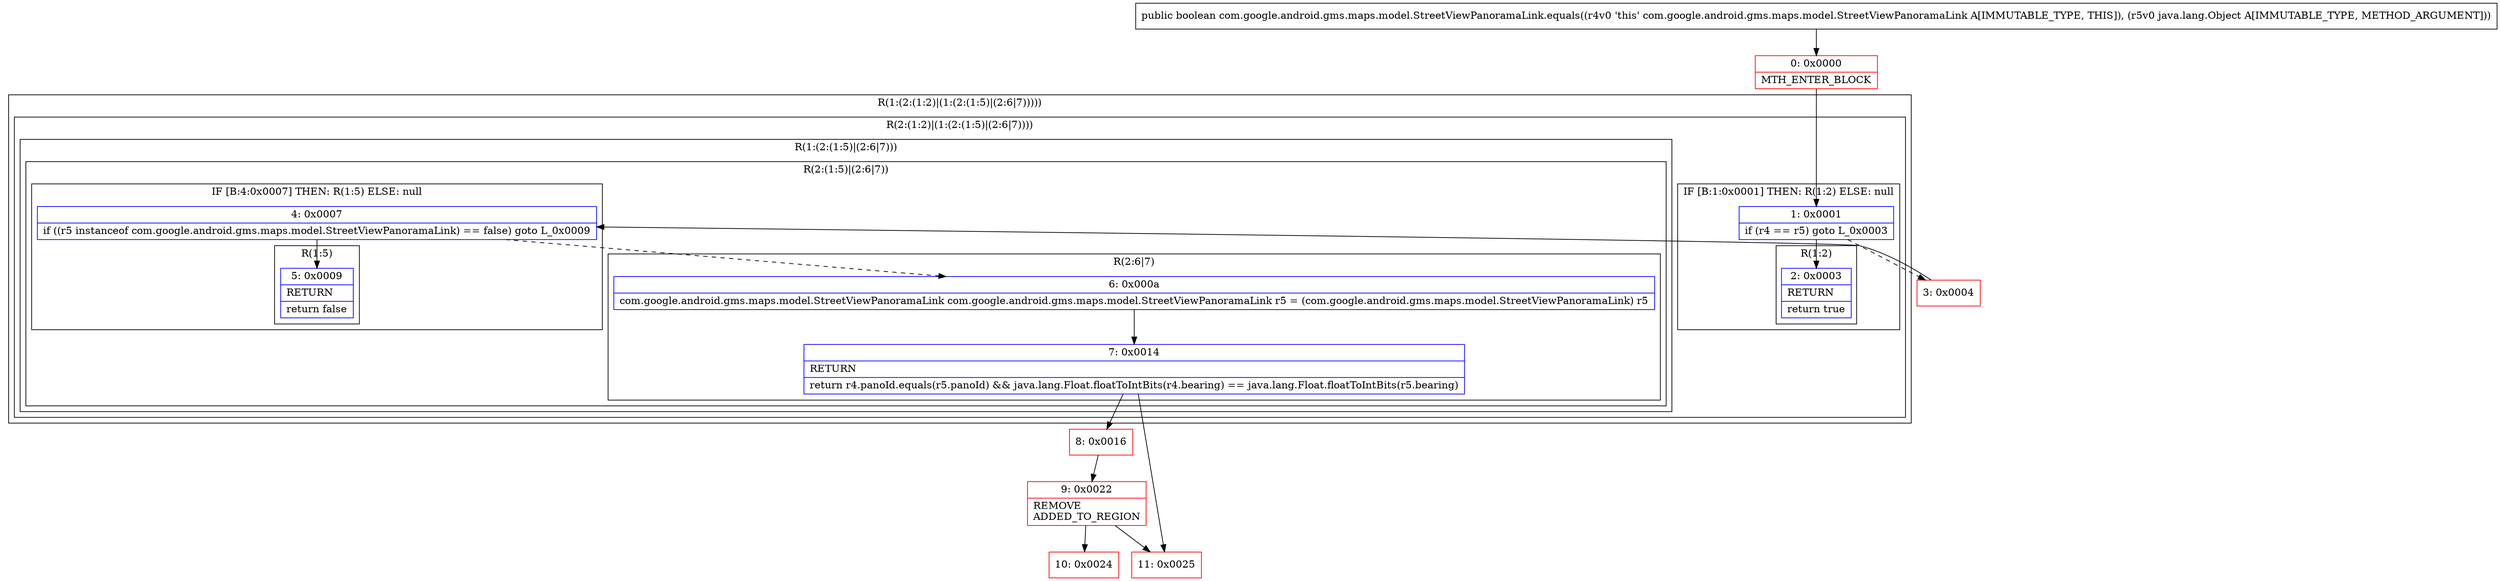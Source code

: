 digraph "CFG forcom.google.android.gms.maps.model.StreetViewPanoramaLink.equals(Ljava\/lang\/Object;)Z" {
subgraph cluster_Region_394037477 {
label = "R(1:(2:(1:2)|(1:(2:(1:5)|(2:6|7)))))";
node [shape=record,color=blue];
subgraph cluster_Region_202973899 {
label = "R(2:(1:2)|(1:(2:(1:5)|(2:6|7))))";
node [shape=record,color=blue];
subgraph cluster_IfRegion_976954557 {
label = "IF [B:1:0x0001] THEN: R(1:2) ELSE: null";
node [shape=record,color=blue];
Node_1 [shape=record,label="{1\:\ 0x0001|if (r4 == r5) goto L_0x0003\l}"];
subgraph cluster_Region_306068289 {
label = "R(1:2)";
node [shape=record,color=blue];
Node_2 [shape=record,label="{2\:\ 0x0003|RETURN\l|return true\l}"];
}
}
subgraph cluster_Region_1635164739 {
label = "R(1:(2:(1:5)|(2:6|7)))";
node [shape=record,color=blue];
subgraph cluster_Region_607968220 {
label = "R(2:(1:5)|(2:6|7))";
node [shape=record,color=blue];
subgraph cluster_IfRegion_1203834154 {
label = "IF [B:4:0x0007] THEN: R(1:5) ELSE: null";
node [shape=record,color=blue];
Node_4 [shape=record,label="{4\:\ 0x0007|if ((r5 instanceof com.google.android.gms.maps.model.StreetViewPanoramaLink) == false) goto L_0x0009\l}"];
subgraph cluster_Region_617005728 {
label = "R(1:5)";
node [shape=record,color=blue];
Node_5 [shape=record,label="{5\:\ 0x0009|RETURN\l|return false\l}"];
}
}
subgraph cluster_Region_465528132 {
label = "R(2:6|7)";
node [shape=record,color=blue];
Node_6 [shape=record,label="{6\:\ 0x000a|com.google.android.gms.maps.model.StreetViewPanoramaLink com.google.android.gms.maps.model.StreetViewPanoramaLink r5 = (com.google.android.gms.maps.model.StreetViewPanoramaLink) r5\l}"];
Node_7 [shape=record,label="{7\:\ 0x0014|RETURN\l|return r4.panoId.equals(r5.panoId) && java.lang.Float.floatToIntBits(r4.bearing) == java.lang.Float.floatToIntBits(r5.bearing)\l}"];
}
}
}
}
}
Node_0 [shape=record,color=red,label="{0\:\ 0x0000|MTH_ENTER_BLOCK\l}"];
Node_3 [shape=record,color=red,label="{3\:\ 0x0004}"];
Node_8 [shape=record,color=red,label="{8\:\ 0x0016}"];
Node_9 [shape=record,color=red,label="{9\:\ 0x0022|REMOVE\lADDED_TO_REGION\l}"];
Node_10 [shape=record,color=red,label="{10\:\ 0x0024}"];
Node_11 [shape=record,color=red,label="{11\:\ 0x0025}"];
MethodNode[shape=record,label="{public boolean com.google.android.gms.maps.model.StreetViewPanoramaLink.equals((r4v0 'this' com.google.android.gms.maps.model.StreetViewPanoramaLink A[IMMUTABLE_TYPE, THIS]), (r5v0 java.lang.Object A[IMMUTABLE_TYPE, METHOD_ARGUMENT])) }"];
MethodNode -> Node_0;
Node_1 -> Node_2;
Node_1 -> Node_3[style=dashed];
Node_4 -> Node_5;
Node_4 -> Node_6[style=dashed];
Node_6 -> Node_7;
Node_7 -> Node_8;
Node_7 -> Node_11;
Node_0 -> Node_1;
Node_3 -> Node_4;
Node_8 -> Node_9;
Node_9 -> Node_10;
Node_9 -> Node_11;
}

